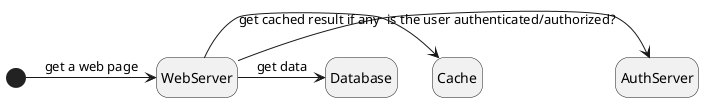 @startuml

`
@startuml
hide empty description

[*] -> WebServer : get a web page
WebServer -> AuthServer : is the user authenticated/authorized?
WebServer -> Cache : get cached result if any
WebServer -> Database : get data


@enduml
`

@enduml